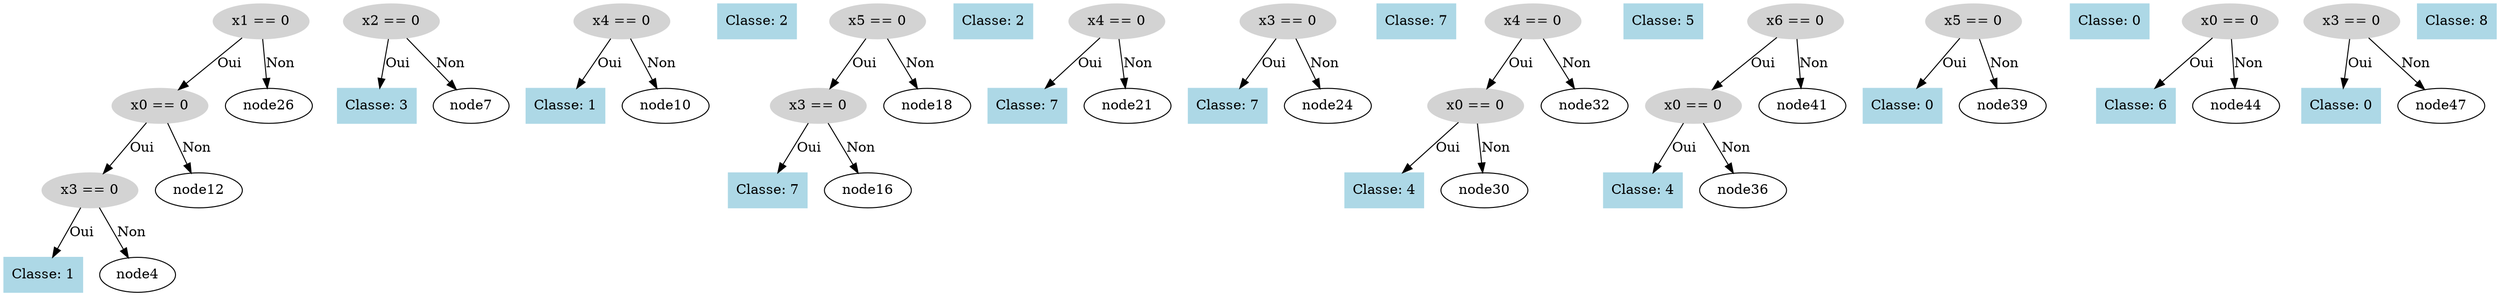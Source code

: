 digraph DecisionTree {
  node0 [label="x1 == 0", shape=ellipse, style=filled, color=lightgray];
  node0 -> node1 [label="Oui"];
  node1 [label="x0 == 0", shape=ellipse, style=filled, color=lightgray];
  node1 -> node2 [label="Oui"];
  node2 [label="x3 == 0", shape=ellipse, style=filled, color=lightgray];
  node2 -> node3 [label="Oui"];
  node3 [label="Classe: 1", shape=box, style=filled, color=lightblue];
  node2 -> node4 [label="Non"];
  node5 [label="x2 == 0", shape=ellipse, style=filled, color=lightgray];
  node5 -> node6 [label="Oui"];
  node6 [label="Classe: 3", shape=box, style=filled, color=lightblue];
  node5 -> node7 [label="Non"];
  node8 [label="x4 == 0", shape=ellipse, style=filled, color=lightgray];
  node8 -> node9 [label="Oui"];
  node9 [label="Classe: 1", shape=box, style=filled, color=lightblue];
  node8 -> node10 [label="Non"];
  node11 [label="Classe: 2", shape=box, style=filled, color=lightblue];
  node1 -> node12 [label="Non"];
  node13 [label="x5 == 0", shape=ellipse, style=filled, color=lightgray];
  node13 -> node14 [label="Oui"];
  node14 [label="x3 == 0", shape=ellipse, style=filled, color=lightgray];
  node14 -> node15 [label="Oui"];
  node15 [label="Classe: 7", shape=box, style=filled, color=lightblue];
  node14 -> node16 [label="Non"];
  node17 [label="Classe: 2", shape=box, style=filled, color=lightblue];
  node13 -> node18 [label="Non"];
  node19 [label="x4 == 0", shape=ellipse, style=filled, color=lightgray];
  node19 -> node20 [label="Oui"];
  node20 [label="Classe: 7", shape=box, style=filled, color=lightblue];
  node19 -> node21 [label="Non"];
  node22 [label="x3 == 0", shape=ellipse, style=filled, color=lightgray];
  node22 -> node23 [label="Oui"];
  node23 [label="Classe: 7", shape=box, style=filled, color=lightblue];
  node22 -> node24 [label="Non"];
  node25 [label="Classe: 7", shape=box, style=filled, color=lightblue];
  node0 -> node26 [label="Non"];
  node27 [label="x4 == 0", shape=ellipse, style=filled, color=lightgray];
  node27 -> node28 [label="Oui"];
  node28 [label="x0 == 0", shape=ellipse, style=filled, color=lightgray];
  node28 -> node29 [label="Oui"];
  node29 [label="Classe: 4", shape=box, style=filled, color=lightblue];
  node28 -> node30 [label="Non"];
  node31 [label="Classe: 5", shape=box, style=filled, color=lightblue];
  node27 -> node32 [label="Non"];
  node33 [label="x6 == 0", shape=ellipse, style=filled, color=lightgray];
  node33 -> node34 [label="Oui"];
  node34 [label="x0 == 0", shape=ellipse, style=filled, color=lightgray];
  node34 -> node35 [label="Oui"];
  node35 [label="Classe: 4", shape=box, style=filled, color=lightblue];
  node34 -> node36 [label="Non"];
  node37 [label="x5 == 0", shape=ellipse, style=filled, color=lightgray];
  node37 -> node38 [label="Oui"];
  node38 [label="Classe: 0", shape=box, style=filled, color=lightblue];
  node37 -> node39 [label="Non"];
  node40 [label="Classe: 0", shape=box, style=filled, color=lightblue];
  node33 -> node41 [label="Non"];
  node42 [label="x0 == 0", shape=ellipse, style=filled, color=lightgray];
  node42 -> node43 [label="Oui"];
  node43 [label="Classe: 6", shape=box, style=filled, color=lightblue];
  node42 -> node44 [label="Non"];
  node45 [label="x3 == 0", shape=ellipse, style=filled, color=lightgray];
  node45 -> node46 [label="Oui"];
  node46 [label="Classe: 0", shape=box, style=filled, color=lightblue];
  node45 -> node47 [label="Non"];
  node48 [label="Classe: 8", shape=box, style=filled, color=lightblue];
}
